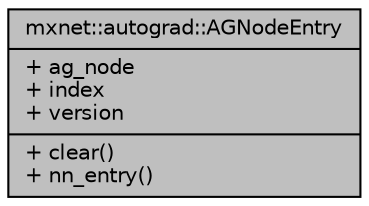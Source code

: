 digraph "mxnet::autograd::AGNodeEntry"
{
  edge [fontname="Helvetica",fontsize="10",labelfontname="Helvetica",labelfontsize="10"];
  node [fontname="Helvetica",fontsize="10",shape=record];
  Node1 [label="{mxnet::autograd::AGNodeEntry\n|+ ag_node\l+ index\l+ version\l|+ clear()\l+ nn_entry()\l}",height=0.2,width=0.4,color="black", fillcolor="grey75", style="filled" fontcolor="black"];
}
